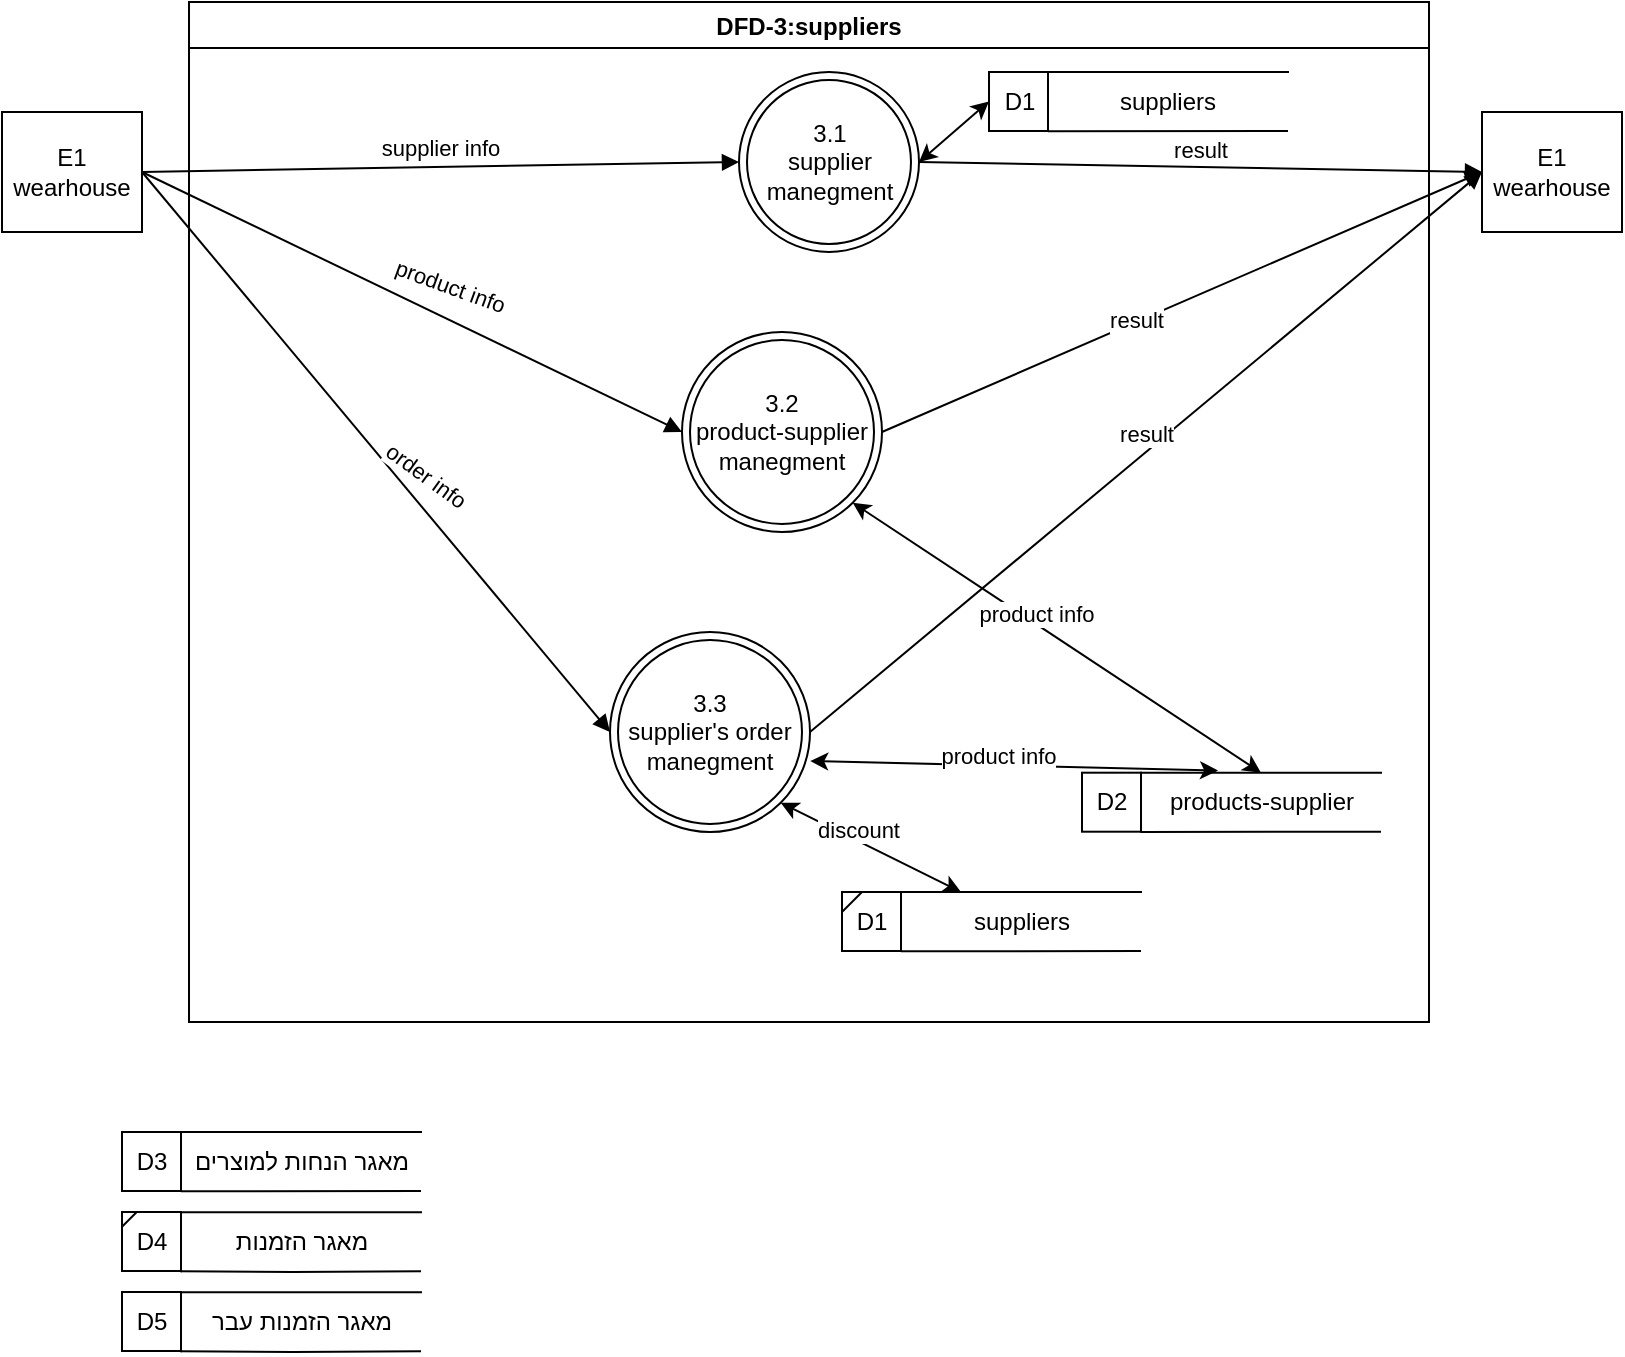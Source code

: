 <mxfile version="18.0.6" type="device" pages="3"><diagram id="Cj8ZLrf-8gitEKDfgWIy" name="dfd3"><mxGraphModel dx="1221" dy="754" grid="1" gridSize="10" guides="1" tooltips="1" connect="1" arrows="1" fold="1" page="1" pageScale="1" pageWidth="827" pageHeight="1169" math="0" shadow="0"><root><mxCell id="0"/><mxCell id="1" parent="0"/><mxCell id="EbecSsFiQ9jxBX6fIt9W-2" value="DFD-3:suppliers" style="swimlane;" parent="1" vertex="1"><mxGeometry x="103.5" y="75" width="620" height="510" as="geometry"/></mxCell><mxCell id="EbecSsFiQ9jxBX6fIt9W-5" value="3.1&lt;br&gt;supplier manegment" style="ellipse;shape=doubleEllipse;whiteSpace=wrap;html=1;aspect=fixed;" parent="EbecSsFiQ9jxBX6fIt9W-2" vertex="1"><mxGeometry x="275" y="35" width="90" height="90" as="geometry"/></mxCell><mxCell id="EbecSsFiQ9jxBX6fIt9W-14" value="3.2&lt;br&gt;product-supplier manegment" style="ellipse;shape=doubleEllipse;whiteSpace=wrap;html=1;aspect=fixed;" parent="EbecSsFiQ9jxBX6fIt9W-2" vertex="1"><mxGeometry x="246.5" y="165" width="100" height="100" as="geometry"/></mxCell><mxCell id="EbecSsFiQ9jxBX6fIt9W-18" value="3.3&lt;br&gt;supplier's order manegment" style="ellipse;shape=doubleEllipse;whiteSpace=wrap;html=1;aspect=fixed;" parent="EbecSsFiQ9jxBX6fIt9W-2" vertex="1"><mxGeometry x="210.5" y="315" width="100" height="100" as="geometry"/></mxCell><mxCell id="EltDESjnYse9i9YKAFJx-26" value="suppliers" style="shape=partialRectangle;whiteSpace=wrap;html=1;bottom=0;right=0;fillColor=none;" parent="EbecSsFiQ9jxBX6fIt9W-2" vertex="1"><mxGeometry x="356" y="445" width="120" height="29.5" as="geometry"/></mxCell><mxCell id="EltDESjnYse9i9YKAFJx-27" value="" style="endArrow=none;html=1;rounded=0;entryX=1;entryY=1;entryDx=0;entryDy=0;" parent="EbecSsFiQ9jxBX6fIt9W-2" target="EltDESjnYse9i9YKAFJx-26" edge="1"><mxGeometry width="50" height="50" relative="1" as="geometry"><mxPoint x="356" y="474.65" as="sourcePoint"/><mxPoint x="299" y="-145.35" as="targetPoint"/><Array as="points"/></mxGeometry></mxCell><mxCell id="EltDESjnYse9i9YKAFJx-28" value="D1" style="whiteSpace=wrap;html=1;aspect=fixed;" parent="EbecSsFiQ9jxBX6fIt9W-2" vertex="1"><mxGeometry x="326.5" y="445" width="29.5" height="29.5" as="geometry"/></mxCell><mxCell id="EltDESjnYse9i9YKAFJx-39" value="" style="endArrow=classic;startArrow=classic;html=1;rounded=0;entryX=0.5;entryY=0;entryDx=0;entryDy=0;exitX=1;exitY=1;exitDx=0;exitDy=0;" parent="EbecSsFiQ9jxBX6fIt9W-2" source="EbecSsFiQ9jxBX6fIt9W-14" target="EltDESjnYse9i9YKAFJx-33" edge="1"><mxGeometry width="50" height="50" relative="1" as="geometry"><mxPoint x="280" y="320" as="sourcePoint"/><mxPoint x="330" y="270" as="targetPoint"/></mxGeometry></mxCell><mxCell id="VxsEZ2-IpqmAhG0Lqwk--5" value="product info" style="edgeLabel;html=1;align=center;verticalAlign=middle;resizable=0;points=[];" vertex="1" connectable="0" parent="EltDESjnYse9i9YKAFJx-39"><mxGeometry x="-0.13" y="4" relative="1" as="geometry"><mxPoint as="offset"/></mxGeometry></mxCell><mxCell id="EltDESjnYse9i9YKAFJx-40" value="" style="endArrow=classic;startArrow=classic;html=1;rounded=0;entryX=0.321;entryY=-0.036;entryDx=0;entryDy=0;entryPerimeter=0;exitX=1.001;exitY=0.645;exitDx=0;exitDy=0;exitPerimeter=0;" parent="EbecSsFiQ9jxBX6fIt9W-2" source="EbecSsFiQ9jxBX6fIt9W-18" target="EltDESjnYse9i9YKAFJx-33" edge="1"><mxGeometry width="50" height="50" relative="1" as="geometry"><mxPoint x="280" y="320" as="sourcePoint"/><mxPoint x="330" y="270" as="targetPoint"/></mxGeometry></mxCell><mxCell id="VxsEZ2-IpqmAhG0Lqwk--4" value="product info" style="edgeLabel;html=1;align=center;verticalAlign=middle;resizable=0;points=[];" vertex="1" connectable="0" parent="EltDESjnYse9i9YKAFJx-40"><mxGeometry x="-0.082" y="5" relative="1" as="geometry"><mxPoint as="offset"/></mxGeometry></mxCell><mxCell id="EltDESjnYse9i9YKAFJx-42" value="" style="endArrow=classic;startArrow=classic;html=1;rounded=0;entryX=1;entryY=0.5;entryDx=0;entryDy=0;exitX=0;exitY=0.5;exitDx=0;exitDy=0;" parent="EbecSsFiQ9jxBX6fIt9W-2" source="EltDESjnYse9i9YKAFJx-47" target="EbecSsFiQ9jxBX6fIt9W-5" edge="1"><mxGeometry width="50" height="50" relative="1" as="geometry"><mxPoint x="280" y="240" as="sourcePoint"/><mxPoint x="330" y="190" as="targetPoint"/></mxGeometry></mxCell><mxCell id="EltDESjnYse9i9YKAFJx-43" value="" style="endArrow=none;html=1;rounded=0;" parent="EbecSsFiQ9jxBX6fIt9W-2" edge="1"><mxGeometry width="50" height="50" relative="1" as="geometry"><mxPoint x="326.5" y="455" as="sourcePoint"/><mxPoint x="336.5" y="445" as="targetPoint"/></mxGeometry></mxCell><mxCell id="EltDESjnYse9i9YKAFJx-45" value="suppliers" style="shape=partialRectangle;whiteSpace=wrap;html=1;bottom=0;right=0;fillColor=none;" parent="EbecSsFiQ9jxBX6fIt9W-2" vertex="1"><mxGeometry x="429.5" y="35" width="120" height="29.5" as="geometry"/></mxCell><mxCell id="EltDESjnYse9i9YKAFJx-46" value="" style="endArrow=none;html=1;rounded=0;entryX=1;entryY=1;entryDx=0;entryDy=0;" parent="EbecSsFiQ9jxBX6fIt9W-2" target="EltDESjnYse9i9YKAFJx-45" edge="1"><mxGeometry width="50" height="50" relative="1" as="geometry"><mxPoint x="429.5" y="64.65" as="sourcePoint"/><mxPoint x="272.5" y="-635.35" as="targetPoint"/><Array as="points"/></mxGeometry></mxCell><mxCell id="EltDESjnYse9i9YKAFJx-47" value="D1" style="whiteSpace=wrap;html=1;aspect=fixed;" parent="EbecSsFiQ9jxBX6fIt9W-2" vertex="1"><mxGeometry x="400" y="35" width="29.5" height="29.5" as="geometry"/></mxCell><mxCell id="EltDESjnYse9i9YKAFJx-32" value="" style="group" parent="EbecSsFiQ9jxBX6fIt9W-2" vertex="1" connectable="0"><mxGeometry x="446.5" y="385.35" width="149.5" height="29.65" as="geometry"/></mxCell><mxCell id="EltDESjnYse9i9YKAFJx-33" value="products-supplier" style="shape=partialRectangle;whiteSpace=wrap;html=1;bottom=0;right=0;fillColor=none;" parent="EltDESjnYse9i9YKAFJx-32" vertex="1"><mxGeometry x="29.5" width="120" height="29.5" as="geometry"/></mxCell><mxCell id="EltDESjnYse9i9YKAFJx-34" value="" style="endArrow=none;html=1;rounded=0;entryX=1;entryY=1;entryDx=0;entryDy=0;" parent="EltDESjnYse9i9YKAFJx-32" target="EltDESjnYse9i9YKAFJx-33" edge="1"><mxGeometry width="50" height="50" relative="1" as="geometry"><mxPoint x="29.5" y="29.65" as="sourcePoint"/><mxPoint x="-20.5" y="-500.35" as="targetPoint"/><Array as="points"/></mxGeometry></mxCell><mxCell id="EltDESjnYse9i9YKAFJx-35" value="D2" style="whiteSpace=wrap;html=1;aspect=fixed;" parent="EltDESjnYse9i9YKAFJx-32" vertex="1"><mxGeometry width="29.5" height="29.5" as="geometry"/></mxCell><mxCell id="VxsEZ2-IpqmAhG0Lqwk--2" value="" style="endArrow=classic;startArrow=classic;html=1;rounded=0;exitX=1;exitY=1;exitDx=0;exitDy=0;entryX=0.25;entryY=0;entryDx=0;entryDy=0;" edge="1" parent="EbecSsFiQ9jxBX6fIt9W-2" source="EbecSsFiQ9jxBX6fIt9W-18" target="EltDESjnYse9i9YKAFJx-26"><mxGeometry width="50" height="50" relative="1" as="geometry"><mxPoint x="266.5" y="285" as="sourcePoint"/><mxPoint x="316.5" y="235" as="targetPoint"/></mxGeometry></mxCell><mxCell id="VxsEZ2-IpqmAhG0Lqwk--3" value="discount" style="edgeLabel;html=1;align=center;verticalAlign=middle;resizable=0;points=[];" vertex="1" connectable="0" parent="VxsEZ2-IpqmAhG0Lqwk--2"><mxGeometry x="-0.182" y="4" relative="1" as="geometry"><mxPoint y="-1" as="offset"/></mxGeometry></mxCell><mxCell id="EbecSsFiQ9jxBX6fIt9W-6" value="E1&lt;br&gt;wearhouse" style="rounded=0;whiteSpace=wrap;html=1;" parent="1" vertex="1"><mxGeometry x="10" y="130" width="70" height="60" as="geometry"/></mxCell><mxCell id="EbecSsFiQ9jxBX6fIt9W-11" value="E1&lt;br&gt;wearhouse" style="rounded=0;whiteSpace=wrap;html=1;" parent="1" vertex="1"><mxGeometry x="750" y="130" width="70" height="60" as="geometry"/></mxCell><mxCell id="EbecSsFiQ9jxBX6fIt9W-21" value="" style="html=1;verticalAlign=bottom;endArrow=block;rounded=0;exitX=1;exitY=0.5;exitDx=0;exitDy=0;entryX=0;entryY=0.5;entryDx=0;entryDy=0;" parent="1" source="EbecSsFiQ9jxBX6fIt9W-6" target="EbecSsFiQ9jxBX6fIt9W-14" edge="1"><mxGeometry x="0.262" y="31" width="80" relative="1" as="geometry"><mxPoint x="370" y="240" as="sourcePoint"/><mxPoint x="450" y="240" as="targetPoint"/><mxPoint as="offset"/></mxGeometry></mxCell><mxCell id="EbecSsFiQ9jxBX6fIt9W-27" value="product info" style="edgeLabel;html=1;align=center;verticalAlign=middle;resizable=0;points=[];rotation=20;" parent="EbecSsFiQ9jxBX6fIt9W-21" vertex="1" connectable="0"><mxGeometry x="0.074" y="4" relative="1" as="geometry"><mxPoint x="7" y="-10" as="offset"/></mxGeometry></mxCell><mxCell id="EbecSsFiQ9jxBX6fIt9W-22" value="" style="html=1;verticalAlign=bottom;endArrow=block;rounded=0;exitX=1;exitY=0.5;exitDx=0;exitDy=0;entryX=0;entryY=0.5;entryDx=0;entryDy=0;" parent="1" source="EbecSsFiQ9jxBX6fIt9W-6" target="EbecSsFiQ9jxBX6fIt9W-18" edge="1"><mxGeometry width="80" relative="1" as="geometry"><mxPoint x="370" y="240" as="sourcePoint"/><mxPoint x="380" y="370" as="targetPoint"/></mxGeometry></mxCell><mxCell id="EbecSsFiQ9jxBX6fIt9W-28" value="order info" style="edgeLabel;html=1;align=center;verticalAlign=middle;resizable=0;points=[];rotation=36;" parent="EbecSsFiQ9jxBX6fIt9W-22" vertex="1" connectable="0"><mxGeometry x="0.156" y="4" relative="1" as="geometry"><mxPoint x="4" y="-8" as="offset"/></mxGeometry></mxCell><mxCell id="EbecSsFiQ9jxBX6fIt9W-23" value="" style="html=1;verticalAlign=bottom;endArrow=block;rounded=0;entryX=0;entryY=0.5;entryDx=0;entryDy=0;exitX=1;exitY=0.5;exitDx=0;exitDy=0;" parent="1" source="EbecSsFiQ9jxBX6fIt9W-14" target="EbecSsFiQ9jxBX6fIt9W-11" edge="1"><mxGeometry width="80" relative="1" as="geometry"><mxPoint x="370" y="240" as="sourcePoint"/><mxPoint x="450" y="240" as="targetPoint"/></mxGeometry></mxCell><mxCell id="EbecSsFiQ9jxBX6fIt9W-29" value="result" style="edgeLabel;html=1;align=center;verticalAlign=middle;resizable=0;points=[];" parent="EbecSsFiQ9jxBX6fIt9W-23" vertex="1" connectable="0"><mxGeometry x="-0.151" y="1" relative="1" as="geometry"><mxPoint as="offset"/></mxGeometry></mxCell><mxCell id="EbecSsFiQ9jxBX6fIt9W-25" value="supplier info" style="html=1;verticalAlign=bottom;endArrow=block;rounded=0;exitX=1;exitY=0.5;exitDx=0;exitDy=0;entryX=0;entryY=0.5;entryDx=0;entryDy=0;" parent="1" source="EbecSsFiQ9jxBX6fIt9W-6" target="EbecSsFiQ9jxBX6fIt9W-5" edge="1"><mxGeometry width="80" relative="1" as="geometry"><mxPoint x="370" y="240" as="sourcePoint"/><mxPoint x="450" y="240" as="targetPoint"/></mxGeometry></mxCell><mxCell id="EbecSsFiQ9jxBX6fIt9W-26" value="result" style="html=1;verticalAlign=bottom;endArrow=block;rounded=0;entryX=0;entryY=0.5;entryDx=0;entryDy=0;exitX=1;exitY=0.5;exitDx=0;exitDy=0;" parent="1" source="EbecSsFiQ9jxBX6fIt9W-5" target="EbecSsFiQ9jxBX6fIt9W-11" edge="1"><mxGeometry width="80" relative="1" as="geometry"><mxPoint x="370" y="240" as="sourcePoint"/><mxPoint x="450" y="240" as="targetPoint"/></mxGeometry></mxCell><mxCell id="EbecSsFiQ9jxBX6fIt9W-30" value="result" style="html=1;verticalAlign=bottom;endArrow=block;rounded=0;entryX=0;entryY=0.5;entryDx=0;entryDy=0;exitX=1;exitY=0.5;exitDx=0;exitDy=0;" parent="1" source="EbecSsFiQ9jxBX6fIt9W-18" target="EbecSsFiQ9jxBX6fIt9W-11" edge="1"><mxGeometry width="80" relative="1" as="geometry"><mxPoint x="370" y="240" as="sourcePoint"/><mxPoint x="450" y="240" as="targetPoint"/></mxGeometry></mxCell><mxCell id="EltDESjnYse9i9YKAFJx-13" value="" style="group" parent="1" vertex="1" connectable="0"><mxGeometry x="70" y="720" width="149.5" height="29.65" as="geometry"/></mxCell><mxCell id="EltDESjnYse9i9YKAFJx-14" value="מאגר הזמנות עבר" style="shape=partialRectangle;whiteSpace=wrap;html=1;bottom=0;right=0;fillColor=none;" parent="EltDESjnYse9i9YKAFJx-13" vertex="1"><mxGeometry x="29.5" y="0.15" width="120" height="29.5" as="geometry"/></mxCell><mxCell id="EltDESjnYse9i9YKAFJx-15" value="" style="endArrow=none;html=1;rounded=0;entryX=1;entryY=1;entryDx=0;entryDy=0;" parent="EltDESjnYse9i9YKAFJx-13" target="EltDESjnYse9i9YKAFJx-14" edge="1"><mxGeometry width="50" height="50" relative="1" as="geometry"><mxPoint x="29.5" y="29.65" as="sourcePoint"/><mxPoint x="-20.5" y="-500.35" as="targetPoint"/><Array as="points"><mxPoint x="85.25" y="30"/></Array></mxGeometry></mxCell><mxCell id="EltDESjnYse9i9YKAFJx-16" value="D5" style="whiteSpace=wrap;html=1;aspect=fixed;" parent="EltDESjnYse9i9YKAFJx-13" vertex="1"><mxGeometry width="29.5" height="29.5" as="geometry"/></mxCell><mxCell id="EltDESjnYse9i9YKAFJx-17" value="" style="group" parent="1" vertex="1" connectable="0"><mxGeometry x="70" y="680" width="149.5" height="29.65" as="geometry"/></mxCell><mxCell id="EltDESjnYse9i9YKAFJx-18" value="מאגר הזמנות" style="shape=partialRectangle;whiteSpace=wrap;html=1;bottom=0;right=0;fillColor=none;" parent="EltDESjnYse9i9YKAFJx-17" vertex="1"><mxGeometry x="29.5" y="0.15" width="120" height="29.5" as="geometry"/></mxCell><mxCell id="EltDESjnYse9i9YKAFJx-19" value="" style="endArrow=none;html=1;rounded=0;entryX=1;entryY=1;entryDx=0;entryDy=0;" parent="EltDESjnYse9i9YKAFJx-17" target="EltDESjnYse9i9YKAFJx-18" edge="1"><mxGeometry width="50" height="50" relative="1" as="geometry"><mxPoint x="29.5" y="29.65" as="sourcePoint"/><mxPoint x="-20.5" y="-500.35" as="targetPoint"/><Array as="points"><mxPoint x="85.25" y="30"/></Array></mxGeometry></mxCell><mxCell id="EltDESjnYse9i9YKAFJx-20" value="D4" style="whiteSpace=wrap;html=1;aspect=fixed;" parent="EltDESjnYse9i9YKAFJx-17" vertex="1"><mxGeometry width="29.5" height="29.5" as="geometry"/></mxCell><mxCell id="EltDESjnYse9i9YKAFJx-21" value="" style="endArrow=none;html=1;rounded=0;exitX=0;exitY=0.25;exitDx=0;exitDy=0;entryX=0.25;entryY=0;entryDx=0;entryDy=0;" parent="EltDESjnYse9i9YKAFJx-17" source="EltDESjnYse9i9YKAFJx-20" target="EltDESjnYse9i9YKAFJx-20" edge="1"><mxGeometry width="50" height="50" relative="1" as="geometry"><mxPoint x="-64.75" y="30" as="sourcePoint"/><mxPoint x="-14.75" y="-20" as="targetPoint"/></mxGeometry></mxCell><mxCell id="EltDESjnYse9i9YKAFJx-22" value="" style="group" parent="1" vertex="1" connectable="0"><mxGeometry x="70" y="640" width="149.5" height="29.65" as="geometry"/></mxCell><mxCell id="EltDESjnYse9i9YKAFJx-23" value="מאגר הנחות למוצרים" style="shape=partialRectangle;whiteSpace=wrap;html=1;bottom=0;right=0;fillColor=none;" parent="EltDESjnYse9i9YKAFJx-22" vertex="1"><mxGeometry x="29.5" width="120" height="29.5" as="geometry"/></mxCell><mxCell id="EltDESjnYse9i9YKAFJx-24" value="" style="endArrow=none;html=1;rounded=0;entryX=1;entryY=1;entryDx=0;entryDy=0;" parent="EltDESjnYse9i9YKAFJx-22" target="EltDESjnYse9i9YKAFJx-23" edge="1"><mxGeometry width="50" height="50" relative="1" as="geometry"><mxPoint x="29.5" y="29.65" as="sourcePoint"/><mxPoint x="-20.5" y="-500.35" as="targetPoint"/><Array as="points"/></mxGeometry></mxCell><mxCell id="EltDESjnYse9i9YKAFJx-25" value="D3" style="whiteSpace=wrap;html=1;aspect=fixed;" parent="EltDESjnYse9i9YKAFJx-22" vertex="1"><mxGeometry width="29.5" height="29.5" as="geometry"/></mxCell></root></mxGraphModel></diagram><diagram name="dfd3.1" id="8fM2ALpiyz9MKtJoKVi0"><mxGraphModel dx="1038" dy="641" grid="1" gridSize="10" guides="1" tooltips="1" connect="1" arrows="1" fold="1" page="1" pageScale="1" pageWidth="827" pageHeight="1169" math="0" shadow="0"><root><mxCell id="QAbohn0WygF6yRnNql-C-0"/><mxCell id="QAbohn0WygF6yRnNql-C-1" parent="QAbohn0WygF6yRnNql-C-0"/><mxCell id="QAbohn0WygF6yRnNql-C-2" value="" style="endArrow=classic;html=1;rounded=0;exitX=0.5;exitY=0;exitDx=0;exitDy=0;" edge="1" parent="QAbohn0WygF6yRnNql-C-1" source="QAbohn0WygF6yRnNql-C-44"><mxGeometry width="50" height="50" relative="1" as="geometry"><mxPoint x="468" y="350" as="sourcePoint"/><mxPoint x="408" y="220" as="targetPoint"/></mxGeometry></mxCell><mxCell id="QAbohn0WygF6yRnNql-C-3" value="supplier details" style="edgeLabel;html=1;align=center;verticalAlign=middle;resizable=0;points=[];" vertex="1" connectable="0" parent="QAbohn0WygF6yRnNql-C-2"><mxGeometry x="-0.132" y="-1" relative="1" as="geometry"><mxPoint as="offset"/></mxGeometry></mxCell><mxCell id="QAbohn0WygF6yRnNql-C-36" value="DFD 3.1- supplier manegment" style="swimlane;" vertex="1" parent="QAbohn0WygF6yRnNql-C-1"><mxGeometry x="108" y="20" width="613" height="720" as="geometry"/></mxCell><mxCell id="QAbohn0WygF6yRnNql-C-37" value="&lt;span style=&quot;&quot;&gt;3.1.1&lt;br&gt;opening supplier account&lt;br&gt;&lt;/span&gt;" style="ellipse;whiteSpace=wrap;html=1;aspect=fixed;" vertex="1" parent="QAbohn0WygF6yRnNql-C-36"><mxGeometry x="280" y="30" width="80" height="80" as="geometry"/></mxCell><mxCell id="QAbohn0WygF6yRnNql-C-38" value="suppliers&amp;nbsp;" style="shape=partialRectangle;whiteSpace=wrap;html=1;bottom=0;right=0;fillColor=none;" vertex="1" parent="QAbohn0WygF6yRnNql-C-36"><mxGeometry x="260" y="180" width="120" height="29.5" as="geometry"/></mxCell><mxCell id="QAbohn0WygF6yRnNql-C-39" value="" style="endArrow=none;html=1;rounded=0;entryX=1;entryY=1;entryDx=0;entryDy=0;" edge="1" parent="QAbohn0WygF6yRnNql-C-36" target="QAbohn0WygF6yRnNql-C-38"><mxGeometry width="50" height="50" relative="1" as="geometry"><mxPoint x="260" y="209.65" as="sourcePoint"/><mxPoint x="310" y="189.65" as="targetPoint"/><Array as="points"/></mxGeometry></mxCell><mxCell id="QAbohn0WygF6yRnNql-C-40" value="D1" style="whiteSpace=wrap;html=1;aspect=fixed;" vertex="1" parent="QAbohn0WygF6yRnNql-C-36"><mxGeometry x="230.5" y="180" width="29.5" height="29.5" as="geometry"/></mxCell><mxCell id="QAbohn0WygF6yRnNql-C-41" value="" style="endArrow=classic;html=1;rounded=0;exitX=0.5;exitY=1;exitDx=0;exitDy=0;" edge="1" parent="QAbohn0WygF6yRnNql-C-36" source="QAbohn0WygF6yRnNql-C-37"><mxGeometry width="50" height="50" relative="1" as="geometry"><mxPoint x="290" y="190" as="sourcePoint"/><mxPoint x="300" y="180" as="targetPoint"/></mxGeometry></mxCell><mxCell id="QAbohn0WygF6yRnNql-C-42" value="supplier details" style="edgeLabel;html=1;align=center;verticalAlign=middle;resizable=0;points=[];" vertex="1" connectable="0" parent="QAbohn0WygF6yRnNql-C-41"><mxGeometry x="-0.273" y="-1" relative="1" as="geometry"><mxPoint as="offset"/></mxGeometry></mxCell><mxCell id="QAbohn0WygF6yRnNql-C-43" value="3.1.2&lt;br&gt;close supplier's account" style="ellipse;whiteSpace=wrap;html=1;aspect=fixed;" vertex="1" parent="QAbohn0WygF6yRnNql-C-36"><mxGeometry x="260" y="370" width="80" height="80" as="geometry"/></mxCell><mxCell id="QAbohn0WygF6yRnNql-C-44" value="3.1.3 &lt;br&gt;update supplier's detailes&amp;nbsp;" style="ellipse;whiteSpace=wrap;html=1;aspect=fixed;" vertex="1" parent="QAbohn0WygF6yRnNql-C-36"><mxGeometry x="300" y="260" width="80" height="80" as="geometry"/></mxCell><mxCell id="QAbohn0WygF6yRnNql-C-45" value="3.1.4&lt;br&gt;watch supplier&lt;br&gt;details" style="ellipse;whiteSpace=wrap;html=1;aspect=fixed;" vertex="1" parent="QAbohn0WygF6yRnNql-C-36"><mxGeometry x="153" y="110" width="80" height="80" as="geometry"/></mxCell><mxCell id="QAbohn0WygF6yRnNql-C-46" value="" style="endArrow=classic;html=1;rounded=0;" edge="1" parent="QAbohn0WygF6yRnNql-C-36" source="QAbohn0WygF6yRnNql-C-38" target="QAbohn0WygF6yRnNql-C-45"><mxGeometry width="50" height="50" relative="1" as="geometry"><mxPoint x="343" y="230" as="sourcePoint"/><mxPoint x="393" y="180" as="targetPoint"/></mxGeometry></mxCell><mxCell id="QAbohn0WygF6yRnNql-C-47" value="suppliers&amp;nbsp;" style="shape=partialRectangle;whiteSpace=wrap;html=1;bottom=0;right=0;fillColor=none;" vertex="1" parent="QAbohn0WygF6yRnNql-C-36"><mxGeometry x="442.5" y="440" width="120" height="29.5" as="geometry"/></mxCell><mxCell id="QAbohn0WygF6yRnNql-C-48" value="" style="endArrow=none;html=1;rounded=0;entryX=1;entryY=1;entryDx=0;entryDy=0;" edge="1" parent="QAbohn0WygF6yRnNql-C-36" target="QAbohn0WygF6yRnNql-C-47"><mxGeometry width="50" height="50" relative="1" as="geometry"><mxPoint x="442.5" y="469.65" as="sourcePoint"/><mxPoint x="385.5" y="-150.35" as="targetPoint"/><Array as="points"/></mxGeometry></mxCell><mxCell id="QAbohn0WygF6yRnNql-C-49" value="D1" style="whiteSpace=wrap;html=1;aspect=fixed;" vertex="1" parent="QAbohn0WygF6yRnNql-C-36"><mxGeometry x="413" y="440" width="29.5" height="29.5" as="geometry"/></mxCell><mxCell id="QAbohn0WygF6yRnNql-C-50" value="" style="endArrow=classic;html=1;rounded=0;exitX=1;exitY=1;exitDx=0;exitDy=0;entryX=0;entryY=0.75;entryDx=0;entryDy=0;" edge="1" parent="QAbohn0WygF6yRnNql-C-36" source="QAbohn0WygF6yRnNql-C-43" target="QAbohn0WygF6yRnNql-C-49"><mxGeometry width="50" height="50" relative="1" as="geometry"><mxPoint x="310" y="340" as="sourcePoint"/><mxPoint x="300" y="210" as="targetPoint"/></mxGeometry></mxCell><mxCell id="QAbohn0WygF6yRnNql-C-51" value="supplier number" style="edgeLabel;html=1;align=center;verticalAlign=middle;resizable=0;points=[];" vertex="1" connectable="0" parent="QAbohn0WygF6yRnNql-C-50"><mxGeometry x="-0.232" y="-2" relative="1" as="geometry"><mxPoint as="offset"/></mxGeometry></mxCell><mxCell id="QAbohn0WygF6yRnNql-C-52" value="" style="endArrow=none;html=1;rounded=0;entryX=0.5;entryY=0;entryDx=0;entryDy=0;exitX=0;exitY=0.25;exitDx=0;exitDy=0;" edge="1" parent="QAbohn0WygF6yRnNql-C-36" source="QAbohn0WygF6yRnNql-C-49" target="QAbohn0WygF6yRnNql-C-49"><mxGeometry width="50" height="50" relative="1" as="geometry"><mxPoint x="143" y="625.25" as="sourcePoint"/><mxPoint x="193" y="575.25" as="targetPoint"/></mxGeometry></mxCell><mxCell id="QAbohn0WygF6yRnNql-C-53" value="3.4.1&lt;br&gt;add discount to supplier" style="ellipse;whiteSpace=wrap;html=1;aspect=fixed;" vertex="1" parent="QAbohn0WygF6yRnNql-C-36"><mxGeometry x="280" y="479" width="80" height="80" as="geometry"/></mxCell><mxCell id="QAbohn0WygF6yRnNql-C-54" value="3.4.2&lt;br&gt;remove discount from supplier" style="ellipse;whiteSpace=wrap;html=1;aspect=fixed;" vertex="1" parent="QAbohn0WygF6yRnNql-C-36"><mxGeometry x="300" y="600" width="80" height="80" as="geometry"/></mxCell><mxCell id="QAbohn0WygF6yRnNql-C-55" value="" style="endArrow=classic;html=1;rounded=0;entryX=0.5;entryY=0;entryDx=0;entryDy=0;" edge="1" parent="QAbohn0WygF6yRnNql-C-36" source="QAbohn0WygF6yRnNql-C-53" target="QAbohn0WygF6yRnNql-C-60"><mxGeometry width="50" height="50" relative="1" as="geometry"><mxPoint x="283" y="540" as="sourcePoint"/><mxPoint x="215" y="-570" as="targetPoint"/></mxGeometry></mxCell><mxCell id="QAbohn0WygF6yRnNql-C-56" value="discount" style="edgeLabel;html=1;align=center;verticalAlign=middle;resizable=0;points=[];" vertex="1" connectable="0" parent="QAbohn0WygF6yRnNql-C-55"><mxGeometry x="-0.2" y="-8" relative="1" as="geometry"><mxPoint as="offset"/></mxGeometry></mxCell><mxCell id="QAbohn0WygF6yRnNql-C-57" value="" style="endArrow=classic;html=1;rounded=0;exitX=0.5;exitY=0;exitDx=0;exitDy=0;entryX=0.5;entryY=1;entryDx=0;entryDy=0;" edge="1" parent="QAbohn0WygF6yRnNql-C-36" source="QAbohn0WygF6yRnNql-C-54" target="QAbohn0WygF6yRnNql-C-60"><mxGeometry width="50" height="50" relative="1" as="geometry"><mxPoint x="155" y="-580" as="sourcePoint"/><mxPoint x="205" y="-630" as="targetPoint"/></mxGeometry></mxCell><mxCell id="QAbohn0WygF6yRnNql-C-58" value="count" style="edgeLabel;html=1;align=center;verticalAlign=middle;resizable=0;points=[];" vertex="1" connectable="0" parent="QAbohn0WygF6yRnNql-C-57"><mxGeometry x="-0.135" y="-4" relative="1" as="geometry"><mxPoint as="offset"/></mxGeometry></mxCell><mxCell id="QAbohn0WygF6yRnNql-C-59" value="" style="group" vertex="1" connectable="0" parent="QAbohn0WygF6yRnNql-C-36"><mxGeometry x="81" y="559" width="149.5" height="29.65" as="geometry"/></mxCell><mxCell id="QAbohn0WygF6yRnNql-C-60" value="suppliers discounts" style="shape=partialRectangle;whiteSpace=wrap;html=1;bottom=0;right=0;fillColor=none;" vertex="1" parent="QAbohn0WygF6yRnNql-C-59"><mxGeometry x="29.5" y="0.15" width="120" height="29.5" as="geometry"/></mxCell><mxCell id="QAbohn0WygF6yRnNql-C-61" value="" style="endArrow=none;html=1;rounded=0;entryX=1;entryY=1;entryDx=0;entryDy=0;" edge="1" parent="QAbohn0WygF6yRnNql-C-59" target="QAbohn0WygF6yRnNql-C-60"><mxGeometry width="50" height="50" relative="1" as="geometry"><mxPoint x="29.5" y="29.65" as="sourcePoint"/><mxPoint x="-20.5" y="-500.35" as="targetPoint"/><Array as="points"><mxPoint x="85.25" y="30"/></Array></mxGeometry></mxCell><mxCell id="QAbohn0WygF6yRnNql-C-62" value="D7" style="whiteSpace=wrap;html=1;aspect=fixed;" vertex="1" parent="QAbohn0WygF6yRnNql-C-59"><mxGeometry width="29.5" height="29.5" as="geometry"/></mxCell><mxCell id="QAbohn0WygF6yRnNql-C-63" value="E1&lt;br&gt;wearhouse" style="rounded=0;whiteSpace=wrap;html=1;" vertex="1" parent="QAbohn0WygF6yRnNql-C-1"><mxGeometry x="18" y="65" width="70" height="60" as="geometry"/></mxCell><mxCell id="QAbohn0WygF6yRnNql-C-64" value="E1&lt;br&gt;wearhouse" style="rounded=0;whiteSpace=wrap;html=1;" vertex="1" parent="QAbohn0WygF6yRnNql-C-1"><mxGeometry x="741" y="65" width="70" height="60" as="geometry"/></mxCell><mxCell id="QAbohn0WygF6yRnNql-C-65" value="" style="endArrow=classic;html=1;rounded=0;exitX=1;exitY=0.5;exitDx=0;exitDy=0;entryX=0;entryY=0.5;entryDx=0;entryDy=0;" edge="1" parent="QAbohn0WygF6yRnNql-C-1" source="QAbohn0WygF6yRnNql-C-63" target="QAbohn0WygF6yRnNql-C-37"><mxGeometry width="50" height="50" relative="1" as="geometry"><mxPoint x="348" y="280" as="sourcePoint"/><mxPoint x="398" y="230" as="targetPoint"/></mxGeometry></mxCell><mxCell id="QAbohn0WygF6yRnNql-C-66" value="supplier info" style="edgeLabel;html=1;align=center;verticalAlign=middle;resizable=0;points=[];" vertex="1" connectable="0" parent="QAbohn0WygF6yRnNql-C-65"><mxGeometry x="-0.147" y="2" relative="1" as="geometry"><mxPoint as="offset"/></mxGeometry></mxCell><mxCell id="QAbohn0WygF6yRnNql-C-67" value="" style="endArrow=classic;html=1;rounded=0;exitX=1;exitY=0.5;exitDx=0;exitDy=0;" edge="1" parent="QAbohn0WygF6yRnNql-C-1" source="QAbohn0WygF6yRnNql-C-37" target="QAbohn0WygF6yRnNql-C-64"><mxGeometry width="50" height="50" relative="1" as="geometry"><mxPoint x="528" y="200" as="sourcePoint"/><mxPoint x="578" y="150" as="targetPoint"/></mxGeometry></mxCell><mxCell id="QAbohn0WygF6yRnNql-C-68" value="true/false" style="edgeLabel;html=1;align=center;verticalAlign=middle;resizable=0;points=[];" vertex="1" connectable="0" parent="QAbohn0WygF6yRnNql-C-67"><mxGeometry x="-0.085" y="1" relative="1" as="geometry"><mxPoint as="offset"/></mxGeometry></mxCell><mxCell id="QAbohn0WygF6yRnNql-C-69" value="" style="endArrow=classic;html=1;rounded=0;entryX=0;entryY=0.5;entryDx=0;entryDy=0;" edge="1" parent="QAbohn0WygF6yRnNql-C-1" source="QAbohn0WygF6yRnNql-C-96" target="QAbohn0WygF6yRnNql-C-43"><mxGeometry width="50" height="50" relative="1" as="geometry"><mxPoint x="408" y="310" as="sourcePoint"/><mxPoint x="458" y="260" as="targetPoint"/></mxGeometry></mxCell><mxCell id="QAbohn0WygF6yRnNql-C-70" value="supplier number" style="edgeLabel;html=1;align=center;verticalAlign=middle;resizable=0;points=[];" vertex="1" connectable="0" parent="QAbohn0WygF6yRnNql-C-69"><mxGeometry x="0.109" y="4" relative="1" as="geometry"><mxPoint as="offset"/></mxGeometry></mxCell><mxCell id="QAbohn0WygF6yRnNql-C-71" value="" style="endArrow=classic;html=1;rounded=0;exitX=1;exitY=0.5;exitDx=0;exitDy=0;entryX=0;entryY=0.5;entryDx=0;entryDy=0;" edge="1" parent="QAbohn0WygF6yRnNql-C-1" source="QAbohn0WygF6yRnNql-C-43" target="QAbohn0WygF6yRnNql-C-97"><mxGeometry width="50" height="50" relative="1" as="geometry"><mxPoint x="408" y="310" as="sourcePoint"/><mxPoint x="458" y="260" as="targetPoint"/></mxGeometry></mxCell><mxCell id="QAbohn0WygF6yRnNql-C-72" value="true/false" style="edgeLabel;html=1;align=center;verticalAlign=middle;resizable=0;points=[];" vertex="1" connectable="0" parent="QAbohn0WygF6yRnNql-C-71"><mxGeometry x="0.097" relative="1" as="geometry"><mxPoint as="offset"/></mxGeometry></mxCell><mxCell id="QAbohn0WygF6yRnNql-C-73" value="" style="endArrow=classic;html=1;rounded=0;exitX=1;exitY=0.5;exitDx=0;exitDy=0;entryX=0;entryY=0.5;entryDx=0;entryDy=0;" edge="1" parent="QAbohn0WygF6yRnNql-C-1" source="QAbohn0WygF6yRnNql-C-63" target="QAbohn0WygF6yRnNql-C-44"><mxGeometry width="50" height="50" relative="1" as="geometry"><mxPoint x="408" y="380" as="sourcePoint"/><mxPoint x="458" y="330" as="targetPoint"/></mxGeometry></mxCell><mxCell id="QAbohn0WygF6yRnNql-C-74" value="supplier info" style="edgeLabel;html=1;align=center;verticalAlign=middle;resizable=0;points=[];" vertex="1" connectable="0" parent="QAbohn0WygF6yRnNql-C-73"><mxGeometry x="0.129" y="-3" relative="1" as="geometry"><mxPoint as="offset"/></mxGeometry></mxCell><mxCell id="QAbohn0WygF6yRnNql-C-75" value="" style="endArrow=classic;html=1;rounded=0;exitX=0.99;exitY=0.337;exitDx=0;exitDy=0;exitPerimeter=0;entryX=0;entryY=0.5;entryDx=0;entryDy=0;" edge="1" parent="QAbohn0WygF6yRnNql-C-1" source="QAbohn0WygF6yRnNql-C-44" target="QAbohn0WygF6yRnNql-C-64"><mxGeometry width="50" height="50" relative="1" as="geometry"><mxPoint x="408" y="380" as="sourcePoint"/><mxPoint x="498" y="380" as="targetPoint"/></mxGeometry></mxCell><mxCell id="QAbohn0WygF6yRnNql-C-76" value="true/false" style="edgeLabel;html=1;align=center;verticalAlign=middle;resizable=0;points=[];" vertex="1" connectable="0" parent="QAbohn0WygF6yRnNql-C-75"><mxGeometry x="-0.051" y="1" relative="1" as="geometry"><mxPoint as="offset"/></mxGeometry></mxCell><mxCell id="QAbohn0WygF6yRnNql-C-81" value="" style="group" vertex="1" connectable="0" parent="QAbohn0WygF6yRnNql-C-1"><mxGeometry x="90" y="1940" width="149.5" height="29.65" as="geometry"/></mxCell><mxCell id="QAbohn0WygF6yRnNql-C-82" value="מאגר הזמנות עבר" style="shape=partialRectangle;whiteSpace=wrap;html=1;bottom=0;right=0;fillColor=none;" vertex="1" parent="QAbohn0WygF6yRnNql-C-81"><mxGeometry x="29.5" y="0.15" width="120" height="29.5" as="geometry"/></mxCell><mxCell id="QAbohn0WygF6yRnNql-C-83" value="" style="endArrow=none;html=1;rounded=0;entryX=1;entryY=1;entryDx=0;entryDy=0;" edge="1" parent="QAbohn0WygF6yRnNql-C-81" target="QAbohn0WygF6yRnNql-C-82"><mxGeometry width="50" height="50" relative="1" as="geometry"><mxPoint x="29.5" y="29.65" as="sourcePoint"/><mxPoint x="-20.5" y="-500.35" as="targetPoint"/><Array as="points"><mxPoint x="85.25" y="30"/></Array></mxGeometry></mxCell><mxCell id="QAbohn0WygF6yRnNql-C-84" value="D5" style="whiteSpace=wrap;html=1;aspect=fixed;" vertex="1" parent="QAbohn0WygF6yRnNql-C-81"><mxGeometry width="29.5" height="29.5" as="geometry"/></mxCell><mxCell id="QAbohn0WygF6yRnNql-C-85" value="" style="group" vertex="1" connectable="0" parent="QAbohn0WygF6yRnNql-C-1"><mxGeometry x="90" y="1900" width="149.5" height="29.65" as="geometry"/></mxCell><mxCell id="QAbohn0WygF6yRnNql-C-86" value="מאגר הזמנות" style="shape=partialRectangle;whiteSpace=wrap;html=1;bottom=0;right=0;fillColor=none;" vertex="1" parent="QAbohn0WygF6yRnNql-C-85"><mxGeometry x="29.5" y="0.15" width="120" height="29.5" as="geometry"/></mxCell><mxCell id="QAbohn0WygF6yRnNql-C-87" value="" style="endArrow=none;html=1;rounded=0;entryX=1;entryY=1;entryDx=0;entryDy=0;" edge="1" parent="QAbohn0WygF6yRnNql-C-85" target="QAbohn0WygF6yRnNql-C-86"><mxGeometry width="50" height="50" relative="1" as="geometry"><mxPoint x="29.5" y="29.65" as="sourcePoint"/><mxPoint x="-20.5" y="-500.35" as="targetPoint"/><Array as="points"><mxPoint x="85.25" y="30"/></Array></mxGeometry></mxCell><mxCell id="QAbohn0WygF6yRnNql-C-88" value="D4" style="whiteSpace=wrap;html=1;aspect=fixed;" vertex="1" parent="QAbohn0WygF6yRnNql-C-85"><mxGeometry width="29.5" height="29.5" as="geometry"/></mxCell><mxCell id="QAbohn0WygF6yRnNql-C-89" value="" style="endArrow=none;html=1;rounded=0;exitX=0;exitY=0.25;exitDx=0;exitDy=0;entryX=0.25;entryY=0;entryDx=0;entryDy=0;" edge="1" parent="QAbohn0WygF6yRnNql-C-85" source="QAbohn0WygF6yRnNql-C-88" target="QAbohn0WygF6yRnNql-C-88"><mxGeometry width="50" height="50" relative="1" as="geometry"><mxPoint x="-64.75" y="30" as="sourcePoint"/><mxPoint x="-14.75" y="-20" as="targetPoint"/></mxGeometry></mxCell><mxCell id="QAbohn0WygF6yRnNql-C-90" value="" style="group" vertex="1" connectable="0" parent="QAbohn0WygF6yRnNql-C-1"><mxGeometry x="90" y="1860" width="149.5" height="29.65" as="geometry"/></mxCell><mxCell id="QAbohn0WygF6yRnNql-C-91" value="מאגר הנחות למוצרים" style="shape=partialRectangle;whiteSpace=wrap;html=1;bottom=0;right=0;fillColor=none;" vertex="1" parent="QAbohn0WygF6yRnNql-C-90"><mxGeometry x="29.5" width="120" height="29.5" as="geometry"/></mxCell><mxCell id="QAbohn0WygF6yRnNql-C-92" value="" style="endArrow=none;html=1;rounded=0;entryX=1;entryY=1;entryDx=0;entryDy=0;" edge="1" parent="QAbohn0WygF6yRnNql-C-90" target="QAbohn0WygF6yRnNql-C-91"><mxGeometry width="50" height="50" relative="1" as="geometry"><mxPoint x="29.5" y="29.65" as="sourcePoint"/><mxPoint x="-20.5" y="-500.35" as="targetPoint"/><Array as="points"/></mxGeometry></mxCell><mxCell id="QAbohn0WygF6yRnNql-C-93" value="D3" style="whiteSpace=wrap;html=1;aspect=fixed;" vertex="1" parent="QAbohn0WygF6yRnNql-C-90"><mxGeometry width="29.5" height="29.5" as="geometry"/></mxCell><mxCell id="QAbohn0WygF6yRnNql-C-94" value="" style="endArrow=classic;html=1;rounded=0;exitX=1;exitY=0.5;exitDx=0;exitDy=0;entryX=0;entryY=0;entryDx=0;entryDy=0;" edge="1" parent="QAbohn0WygF6yRnNql-C-1" source="QAbohn0WygF6yRnNql-C-63" target="QAbohn0WygF6yRnNql-C-45"><mxGeometry width="50" height="50" relative="1" as="geometry"><mxPoint x="451" y="240" as="sourcePoint"/><mxPoint x="501" y="190" as="targetPoint"/></mxGeometry></mxCell><mxCell id="QAbohn0WygF6yRnNql-C-95" value="supplier number" style="edgeLabel;html=1;align=center;verticalAlign=middle;resizable=0;points=[];" vertex="1" connectable="0" parent="QAbohn0WygF6yRnNql-C-94"><mxGeometry x="0.133" y="4" relative="1" as="geometry"><mxPoint as="offset"/></mxGeometry></mxCell><mxCell id="QAbohn0WygF6yRnNql-C-96" value="E1&lt;br&gt;wearhouse" style="rounded=0;whiteSpace=wrap;html=1;" vertex="1" parent="QAbohn0WygF6yRnNql-C-1"><mxGeometry x="18" y="390" width="70" height="60" as="geometry"/></mxCell><mxCell id="QAbohn0WygF6yRnNql-C-97" value="E1&lt;br&gt;wearhouse" style="rounded=0;whiteSpace=wrap;html=1;" vertex="1" parent="QAbohn0WygF6yRnNql-C-1"><mxGeometry x="741" y="430" width="70" height="60" as="geometry"/></mxCell><mxCell id="QAbohn0WygF6yRnNql-C-98" value="" style="endArrow=classic;html=1;rounded=0;exitX=1;exitY=0;exitDx=0;exitDy=0;entryX=0;entryY=0.75;entryDx=0;entryDy=0;" edge="1" parent="QAbohn0WygF6yRnNql-C-1" source="QAbohn0WygF6yRnNql-C-45" target="QAbohn0WygF6yRnNql-C-64"><mxGeometry width="50" height="50" relative="1" as="geometry"><mxPoint x="531" y="340" as="sourcePoint"/><mxPoint x="581" y="290" as="targetPoint"/></mxGeometry></mxCell><mxCell id="QAbohn0WygF6yRnNql-C-99" value="supplier details" style="edgeLabel;html=1;align=center;verticalAlign=middle;resizable=0;points=[];" vertex="1" connectable="0" parent="QAbohn0WygF6yRnNql-C-98"><mxGeometry x="-0.078" y="-5" relative="1" as="geometry"><mxPoint as="offset"/></mxGeometry></mxCell><mxCell id="QAbohn0WygF6yRnNql-C-100" value="E1&lt;br&gt;wearhouse" style="rounded=0;whiteSpace=wrap;html=1;" vertex="1" parent="QAbohn0WygF6yRnNql-C-1"><mxGeometry x="18" y="1590" width="70" height="60" as="geometry"/></mxCell><mxCell id="QAbohn0WygF6yRnNql-C-101" value="E1&lt;br&gt;wearhouse" style="rounded=0;whiteSpace=wrap;html=1;" vertex="1" parent="QAbohn0WygF6yRnNql-C-1"><mxGeometry x="740" y="1580" width="70" height="60" as="geometry"/></mxCell><mxCell id="QAbohn0WygF6yRnNql-C-102" value="E1&lt;br&gt;wearhouse" style="rounded=0;whiteSpace=wrap;html=1;" vertex="1" parent="QAbohn0WygF6yRnNql-C-1"><mxGeometry x="18" y="1760" width="70" height="60" as="geometry"/></mxCell><mxCell id="QAbohn0WygF6yRnNql-C-103" value="E1&lt;br&gt;wearhouse" style="rounded=0;whiteSpace=wrap;html=1;" vertex="1" parent="QAbohn0WygF6yRnNql-C-1"><mxGeometry x="740" y="1760" width="70" height="60" as="geometry"/></mxCell><mxCell id="QAbohn0WygF6yRnNql-C-104" value="" style="endArrow=classic;html=1;rounded=0;exitX=0.987;exitY=0.466;exitDx=0;exitDy=0;exitPerimeter=0;" edge="1" parent="QAbohn0WygF6yRnNql-C-1" source="QAbohn0WygF6yRnNql-C-53" target="QAbohn0WygF6yRnNql-C-97"><mxGeometry width="50" height="50" relative="1" as="geometry"><mxPoint x="337" y="-130" as="sourcePoint"/><mxPoint x="740.65" y="477.98" as="targetPoint"/></mxGeometry></mxCell><mxCell id="QAbohn0WygF6yRnNql-C-105" value="true/false" style="edgeLabel;html=1;align=center;verticalAlign=middle;resizable=0;points=[];" vertex="1" connectable="0" parent="QAbohn0WygF6yRnNql-C-104"><mxGeometry x="-0.053" y="1" relative="1" as="geometry"><mxPoint x="66" as="offset"/></mxGeometry></mxCell><mxCell id="QAbohn0WygF6yRnNql-C-106" value="" style="endArrow=classic;html=1;rounded=0;entryX=0;entryY=1;entryDx=0;entryDy=0;exitX=1;exitY=0;exitDx=0;exitDy=0;" edge="1" parent="QAbohn0WygF6yRnNql-C-1" source="QAbohn0WygF6yRnNql-C-54" target="QAbohn0WygF6yRnNql-C-97"><mxGeometry width="50" height="50" relative="1" as="geometry"><mxPoint x="434" y="660" as="sourcePoint"/><mxPoint x="741" y="660" as="targetPoint"/></mxGeometry></mxCell><mxCell id="QAbohn0WygF6yRnNql-C-107" value="true/false" style="edgeLabel;html=1;align=center;verticalAlign=middle;resizable=0;points=[];" vertex="1" connectable="0" parent="QAbohn0WygF6yRnNql-C-106"><mxGeometry x="-0.053" y="1" relative="1" as="geometry"><mxPoint as="offset"/></mxGeometry></mxCell><mxCell id="QAbohn0WygF6yRnNql-C-108" style="edgeStyle=orthogonalEdgeStyle;rounded=0;orthogonalLoop=1;jettySize=auto;html=1;entryX=0;entryY=0;entryDx=0;entryDy=0;exitX=1;exitY=1;exitDx=0;exitDy=0;" edge="1" parent="QAbohn0WygF6yRnNql-C-1" source="QAbohn0WygF6yRnNql-C-96" target="QAbohn0WygF6yRnNql-C-53"><mxGeometry relative="1" as="geometry"><mxPoint x="341" y="510" as="targetPoint"/><mxPoint x="89" y="490" as="sourcePoint"/><Array as="points"><mxPoint x="89" y="450"/><mxPoint x="89" y="480"/><mxPoint x="400" y="480"/></Array></mxGeometry></mxCell><mxCell id="QAbohn0WygF6yRnNql-C-109" value="amount of discount and products" style="edgeLabel;html=1;align=center;verticalAlign=middle;resizable=0;points=[];" vertex="1" connectable="0" parent="QAbohn0WygF6yRnNql-C-108"><mxGeometry x="-0.144" relative="1" as="geometry"><mxPoint as="offset"/></mxGeometry></mxCell><mxCell id="QAbohn0WygF6yRnNql-C-110" style="edgeStyle=orthogonalEdgeStyle;rounded=0;orthogonalLoop=1;jettySize=auto;html=1;exitX=0.5;exitY=1;exitDx=0;exitDy=0;" edge="1" parent="QAbohn0WygF6yRnNql-C-1" source="QAbohn0WygF6yRnNql-C-96" target="QAbohn0WygF6yRnNql-C-54"><mxGeometry relative="1" as="geometry"><mxPoint x="247" y="60" as="targetPoint"/><mxPoint x="89" y="660" as="sourcePoint"/><Array as="points"><mxPoint x="53" y="670"/></Array></mxGeometry></mxCell><mxCell id="QAbohn0WygF6yRnNql-C-111" value="amount of products" style="edgeLabel;html=1;align=center;verticalAlign=middle;resizable=0;points=[];" vertex="1" connectable="0" parent="QAbohn0WygF6yRnNql-C-110"><mxGeometry x="-0.144" relative="1" as="geometry"><mxPoint x="124" as="offset"/></mxGeometry></mxCell></root></mxGraphModel></diagram><diagram name="dfd3.2/3.3" id="O1GW1ADEVxLMZd-GqcTd"><mxGraphModel dx="1038" dy="-528" grid="1" gridSize="10" guides="1" tooltips="1" connect="1" arrows="1" fold="1" page="1" pageScale="1" pageWidth="827" pageHeight="1169" math="0" shadow="0"><root><mxCell id="zftnMOpL2uqwFqLTl0yJ-0"/><mxCell id="zftnMOpL2uqwFqLTl0yJ-1" parent="zftnMOpL2uqwFqLTl0yJ-0"/><mxCell id="zftnMOpL2uqwFqLTl0yJ-65" value="DFD 3.2- product manegment" style="swimlane;" vertex="1" parent="zftnMOpL2uqwFqLTl0yJ-1"><mxGeometry x="100" y="1200" width="610" height="590" as="geometry"/></mxCell><mxCell id="zftnMOpL2uqwFqLTl0yJ-66" value="3.2.1&lt;br&gt;adding product to supplier" style="ellipse;whiteSpace=wrap;html=1;aspect=fixed;" vertex="1" parent="zftnMOpL2uqwFqLTl0yJ-65"><mxGeometry x="267" y="30" width="80" height="80" as="geometry"/></mxCell><mxCell id="zftnMOpL2uqwFqLTl0yJ-67" value="" style="group" vertex="1" connectable="0" parent="zftnMOpL2uqwFqLTl0yJ-65"><mxGeometry x="232.25" y="220" width="149.5" height="29.65" as="geometry"/></mxCell><mxCell id="zftnMOpL2uqwFqLTl0yJ-68" value="products-supplier" style="shape=partialRectangle;whiteSpace=wrap;html=1;bottom=0;right=0;fillColor=none;" vertex="1" parent="zftnMOpL2uqwFqLTl0yJ-67"><mxGeometry x="29.5" width="120" height="29.5" as="geometry"/></mxCell><mxCell id="zftnMOpL2uqwFqLTl0yJ-69" value="" style="endArrow=none;html=1;rounded=0;entryX=1;entryY=1;entryDx=0;entryDy=0;" edge="1" parent="zftnMOpL2uqwFqLTl0yJ-67" target="zftnMOpL2uqwFqLTl0yJ-68"><mxGeometry width="50" height="50" relative="1" as="geometry"><mxPoint x="29.5" y="29.65" as="sourcePoint"/><mxPoint x="-20.5" y="-500.35" as="targetPoint"/><Array as="points"/></mxGeometry></mxCell><mxCell id="zftnMOpL2uqwFqLTl0yJ-70" value="D2" style="whiteSpace=wrap;html=1;aspect=fixed;" vertex="1" parent="zftnMOpL2uqwFqLTl0yJ-67"><mxGeometry width="29.5" height="29.5" as="geometry"/></mxCell><mxCell id="zftnMOpL2uqwFqLTl0yJ-71" value="" style="endArrow=classic;html=1;rounded=0;exitX=0.5;exitY=1;exitDx=0;exitDy=0;" edge="1" parent="zftnMOpL2uqwFqLTl0yJ-65" source="zftnMOpL2uqwFqLTl0yJ-66"><mxGeometry width="50" height="50" relative="1" as="geometry"><mxPoint x="400" y="130" as="sourcePoint"/><mxPoint x="307" y="220" as="targetPoint"/><Array as="points"><mxPoint x="307" y="149"/></Array></mxGeometry></mxCell><mxCell id="zftnMOpL2uqwFqLTl0yJ-72" value="prosuct details" style="edgeLabel;html=1;align=center;verticalAlign=middle;resizable=0;points=[];" vertex="1" connectable="0" parent="zftnMOpL2uqwFqLTl0yJ-71"><mxGeometry x="-0.319" relative="1" as="geometry"><mxPoint as="offset"/></mxGeometry></mxCell><mxCell id="zftnMOpL2uqwFqLTl0yJ-73" value="3.2.2&lt;br&gt;remove prosuct from supplier" style="ellipse;whiteSpace=wrap;html=1;aspect=fixed;" vertex="1" parent="zftnMOpL2uqwFqLTl0yJ-65"><mxGeometry x="267" y="299.65" width="80" height="80" as="geometry"/></mxCell><mxCell id="zftnMOpL2uqwFqLTl0yJ-74" value="" style="endArrow=classic;html=1;rounded=0;exitX=0.5;exitY=0;exitDx=0;exitDy=0;" edge="1" parent="zftnMOpL2uqwFqLTl0yJ-65" source="zftnMOpL2uqwFqLTl0yJ-73"><mxGeometry width="50" height="50" relative="1" as="geometry"><mxPoint x="310" y="160" as="sourcePoint"/><mxPoint x="307" y="250" as="targetPoint"/></mxGeometry></mxCell><mxCell id="zftnMOpL2uqwFqLTl0yJ-75" value="3.2.3&lt;br&gt;add discount-product to supplier" style="ellipse;whiteSpace=wrap;html=1;aspect=fixed;" vertex="1" parent="zftnMOpL2uqwFqLTl0yJ-65"><mxGeometry x="267" y="404" width="80" height="80" as="geometry"/></mxCell><mxCell id="zftnMOpL2uqwFqLTl0yJ-76" value="" style="group" vertex="1" connectable="0" parent="zftnMOpL2uqwFqLTl0yJ-65"><mxGeometry x="230" y="530" width="149.5" height="29.65" as="geometry"/></mxCell><mxCell id="zftnMOpL2uqwFqLTl0yJ-77" value="products discounts" style="shape=partialRectangle;whiteSpace=wrap;html=1;bottom=0;right=0;fillColor=none;" vertex="1" parent="zftnMOpL2uqwFqLTl0yJ-76"><mxGeometry x="29.5" width="120" height="29.5" as="geometry"/></mxCell><mxCell id="zftnMOpL2uqwFqLTl0yJ-78" value="" style="endArrow=none;html=1;rounded=0;entryX=1;entryY=1;entryDx=0;entryDy=0;" edge="1" parent="zftnMOpL2uqwFqLTl0yJ-76" target="zftnMOpL2uqwFqLTl0yJ-77"><mxGeometry width="50" height="50" relative="1" as="geometry"><mxPoint x="29.5" y="29.65" as="sourcePoint"/><mxPoint x="-20.5" y="-500.35" as="targetPoint"/><Array as="points"/></mxGeometry></mxCell><mxCell id="zftnMOpL2uqwFqLTl0yJ-79" value="D3" style="whiteSpace=wrap;html=1;aspect=fixed;" vertex="1" parent="zftnMOpL2uqwFqLTl0yJ-76"><mxGeometry width="29.5" height="29.5" as="geometry"/></mxCell><mxCell id="zftnMOpL2uqwFqLTl0yJ-80" value="" style="endArrow=classic;html=1;rounded=0;exitX=0.5;exitY=1;exitDx=0;exitDy=0;entryX=0.395;entryY=-0.063;entryDx=0;entryDy=0;entryPerimeter=0;" edge="1" parent="zftnMOpL2uqwFqLTl0yJ-65" source="zftnMOpL2uqwFqLTl0yJ-75" target="zftnMOpL2uqwFqLTl0yJ-77"><mxGeometry width="50" height="50" relative="1" as="geometry"><mxPoint x="410" y="360" as="sourcePoint"/><mxPoint x="460" y="310" as="targetPoint"/></mxGeometry></mxCell><mxCell id="zftnMOpL2uqwFqLTl0yJ-81" value="3.2.4&lt;br&gt;check if exist" style="ellipse;whiteSpace=wrap;html=1;aspect=fixed;" vertex="1" parent="zftnMOpL2uqwFqLTl0yJ-65"><mxGeometry x="370" y="90" width="80" height="80" as="geometry"/></mxCell><mxCell id="zftnMOpL2uqwFqLTl0yJ-82" value="" style="endArrow=classic;html=1;rounded=0;exitX=0;exitY=0.5;exitDx=0;exitDy=0;entryX=0.779;entryY=0.921;entryDx=0;entryDy=0;entryPerimeter=0;" edge="1" parent="zftnMOpL2uqwFqLTl0yJ-65" source="zftnMOpL2uqwFqLTl0yJ-81" target="zftnMOpL2uqwFqLTl0yJ-66"><mxGeometry width="50" height="50" relative="1" as="geometry"><mxPoint x="300" y="250" as="sourcePoint"/><mxPoint x="350" y="200" as="targetPoint"/></mxGeometry></mxCell><mxCell id="zftnMOpL2uqwFqLTl0yJ-83" value="" style="endArrow=classic;html=1;rounded=0;exitX=0.989;exitY=0.683;exitDx=0;exitDy=0;entryX=0;entryY=0;entryDx=0;entryDy=0;exitPerimeter=0;" edge="1" parent="zftnMOpL2uqwFqLTl0yJ-65" source="zftnMOpL2uqwFqLTl0yJ-66" target="zftnMOpL2uqwFqLTl0yJ-81"><mxGeometry width="50" height="50" relative="1" as="geometry"><mxPoint x="380" y="140" as="sourcePoint"/><mxPoint x="339.32" y="113.68" as="targetPoint"/></mxGeometry></mxCell><mxCell id="zftnMOpL2uqwFqLTl0yJ-84" value="" style="group" vertex="1" connectable="0" parent="zftnMOpL2uqwFqLTl0yJ-65"><mxGeometry x="430" y="299.65" width="149.5" height="29.65" as="geometry"/></mxCell><mxCell id="zftnMOpL2uqwFqLTl0yJ-85" value="products-storage" style="shape=partialRectangle;whiteSpace=wrap;html=1;bottom=0;right=0;fillColor=none;" vertex="1" parent="zftnMOpL2uqwFqLTl0yJ-84"><mxGeometry x="29.5" width="120" height="29.5" as="geometry"/></mxCell><mxCell id="zftnMOpL2uqwFqLTl0yJ-86" value="" style="endArrow=none;html=1;rounded=0;entryX=1;entryY=1;entryDx=0;entryDy=0;" edge="1" parent="zftnMOpL2uqwFqLTl0yJ-84" target="zftnMOpL2uqwFqLTl0yJ-85"><mxGeometry width="50" height="50" relative="1" as="geometry"><mxPoint x="29.5" y="29.65" as="sourcePoint"/><mxPoint x="-20.5" y="-500.35" as="targetPoint"/><Array as="points"/></mxGeometry></mxCell><mxCell id="zftnMOpL2uqwFqLTl0yJ-87" value="D7" style="whiteSpace=wrap;html=1;aspect=fixed;" vertex="1" parent="zftnMOpL2uqwFqLTl0yJ-84"><mxGeometry width="29.5" height="29.5" as="geometry"/></mxCell><mxCell id="zftnMOpL2uqwFqLTl0yJ-88" value="" style="endArrow=classic;html=1;rounded=0;entryX=0.388;entryY=0.034;entryDx=0;entryDy=0;entryPerimeter=0;exitX=1;exitY=1;exitDx=0;exitDy=0;" edge="1" parent="zftnMOpL2uqwFqLTl0yJ-65" source="zftnMOpL2uqwFqLTl0yJ-81" target="zftnMOpL2uqwFqLTl0yJ-85"><mxGeometry width="50" height="50" relative="1" as="geometry"><mxPoint x="310" y="290" as="sourcePoint"/><mxPoint x="360" y="240" as="targetPoint"/></mxGeometry></mxCell><mxCell id="r33w_tMEQxRPReWK7DtK-0" value="3.2.5&lt;br&gt;watch all supplier products" style="ellipse;whiteSpace=wrap;html=1;aspect=fixed;" vertex="1" parent="zftnMOpL2uqwFqLTl0yJ-65"><mxGeometry x="60" y="310" width="80" height="80" as="geometry"/></mxCell><mxCell id="r33w_tMEQxRPReWK7DtK-1" value="3.2.6&lt;br&gt;update product" style="ellipse;whiteSpace=wrap;html=1;aspect=fixed;" vertex="1" parent="zftnMOpL2uqwFqLTl0yJ-65"><mxGeometry x="90" y="474" width="80" height="80" as="geometry"/></mxCell><mxCell id="r33w_tMEQxRPReWK7DtK-2" value="&lt;span style=&quot;&quot;&gt;3.2.7&lt;/span&gt;&lt;br style=&quot;&quot;&gt;&lt;span style=&quot;&quot;&gt;remove discount-product to supplier&lt;/span&gt;" style="ellipse;whiteSpace=wrap;html=1;aspect=fixed;" vertex="1" parent="zftnMOpL2uqwFqLTl0yJ-65"><mxGeometry x="440" y="479.65" width="80.35" height="80.35" as="geometry"/></mxCell><mxCell id="zftnMOpL2uqwFqLTl0yJ-89" value="E1&lt;br&gt;wearhouse" style="rounded=0;whiteSpace=wrap;html=1;" vertex="1" parent="zftnMOpL2uqwFqLTl0yJ-1"><mxGeometry x="10" y="1260" width="70" height="60" as="geometry"/></mxCell><mxCell id="zftnMOpL2uqwFqLTl0yJ-90" value="E1&lt;br&gt;wearhouse" style="rounded=0;whiteSpace=wrap;html=1;" vertex="1" parent="zftnMOpL2uqwFqLTl0yJ-1"><mxGeometry x="740" y="1260" width="70" height="60" as="geometry"/></mxCell><mxCell id="zftnMOpL2uqwFqLTl0yJ-91" value="" style="endArrow=classic;html=1;rounded=0;exitX=1;exitY=0.5;exitDx=0;exitDy=0;entryX=0;entryY=0.5;entryDx=0;entryDy=0;" edge="1" parent="zftnMOpL2uqwFqLTl0yJ-1" source="zftnMOpL2uqwFqLTl0yJ-89" target="zftnMOpL2uqwFqLTl0yJ-66"><mxGeometry width="50" height="50" relative="1" as="geometry"><mxPoint x="500" y="1230" as="sourcePoint"/><mxPoint x="550" y="1180" as="targetPoint"/></mxGeometry></mxCell><mxCell id="zftnMOpL2uqwFqLTl0yJ-92" value="product info" style="edgeLabel;html=1;align=center;verticalAlign=middle;resizable=0;points=[];" vertex="1" connectable="0" parent="zftnMOpL2uqwFqLTl0yJ-91"><mxGeometry x="0.098" y="1" relative="1" as="geometry"><mxPoint as="offset"/></mxGeometry></mxCell><mxCell id="zftnMOpL2uqwFqLTl0yJ-93" value="" style="endArrow=classic;html=1;rounded=0;exitX=1;exitY=0.5;exitDx=0;exitDy=0;entryX=0;entryY=0.5;entryDx=0;entryDy=0;" edge="1" parent="zftnMOpL2uqwFqLTl0yJ-1" source="zftnMOpL2uqwFqLTl0yJ-66" target="zftnMOpL2uqwFqLTl0yJ-90"><mxGeometry width="50" height="50" relative="1" as="geometry"><mxPoint x="500" y="1230" as="sourcePoint"/><mxPoint x="550" y="1180" as="targetPoint"/></mxGeometry></mxCell><mxCell id="zftnMOpL2uqwFqLTl0yJ-94" value="true/false" style="edgeLabel;html=1;align=center;verticalAlign=middle;resizable=0;points=[];" vertex="1" connectable="0" parent="zftnMOpL2uqwFqLTl0yJ-93"><mxGeometry x="0.065" y="4" relative="1" as="geometry"><mxPoint as="offset"/></mxGeometry></mxCell><mxCell id="zftnMOpL2uqwFqLTl0yJ-95" value="" style="endArrow=classic;html=1;rounded=0;exitX=1;exitY=0.5;exitDx=0;exitDy=0;entryX=0;entryY=0.5;entryDx=0;entryDy=0;" edge="1" parent="zftnMOpL2uqwFqLTl0yJ-1" source="zftnMOpL2uqwFqLTl0yJ-89" target="zftnMOpL2uqwFqLTl0yJ-73"><mxGeometry width="50" height="50" relative="1" as="geometry"><mxPoint x="410" y="1460" as="sourcePoint"/><mxPoint x="460" y="1410" as="targetPoint"/></mxGeometry></mxCell><mxCell id="zftnMOpL2uqwFqLTl0yJ-96" value="product info" style="edgeLabel;html=1;align=center;verticalAlign=middle;resizable=0;points=[];" vertex="1" connectable="0" parent="zftnMOpL2uqwFqLTl0yJ-95"><mxGeometry x="-0.114" y="2" relative="1" as="geometry"><mxPoint as="offset"/></mxGeometry></mxCell><mxCell id="zftnMOpL2uqwFqLTl0yJ-97" value="" style="endArrow=classic;html=1;rounded=0;exitX=1;exitY=0.5;exitDx=0;exitDy=0;entryX=0;entryY=0.5;entryDx=0;entryDy=0;" edge="1" parent="zftnMOpL2uqwFqLTl0yJ-1" source="zftnMOpL2uqwFqLTl0yJ-73" target="zftnMOpL2uqwFqLTl0yJ-90"><mxGeometry width="50" height="50" relative="1" as="geometry"><mxPoint x="380" y="1440" as="sourcePoint"/><mxPoint x="430" y="1390" as="targetPoint"/></mxGeometry></mxCell><mxCell id="zftnMOpL2uqwFqLTl0yJ-98" value="true/false" style="edgeLabel;html=1;align=center;verticalAlign=middle;resizable=0;points=[];" vertex="1" connectable="0" parent="zftnMOpL2uqwFqLTl0yJ-97"><mxGeometry x="-0.08" y="2" relative="1" as="geometry"><mxPoint x="-1" as="offset"/></mxGeometry></mxCell><mxCell id="zftnMOpL2uqwFqLTl0yJ-99" value="E1&lt;br&gt;wearhouse" style="rounded=0;whiteSpace=wrap;html=1;" vertex="1" parent="zftnMOpL2uqwFqLTl0yJ-1"><mxGeometry x="17" y="1614" width="70" height="60" as="geometry"/></mxCell><mxCell id="zftnMOpL2uqwFqLTl0yJ-100" value="" style="endArrow=classic;html=1;rounded=0;exitX=1;exitY=0.5;exitDx=0;exitDy=0;entryX=0;entryY=0.5;entryDx=0;entryDy=0;" edge="1" parent="zftnMOpL2uqwFqLTl0yJ-1" source="zftnMOpL2uqwFqLTl0yJ-99" target="zftnMOpL2uqwFqLTl0yJ-75"><mxGeometry width="50" height="50" relative="1" as="geometry"><mxPoint x="510" y="1560" as="sourcePoint"/><mxPoint x="560" y="1510" as="targetPoint"/></mxGeometry></mxCell><mxCell id="zftnMOpL2uqwFqLTl0yJ-101" value="product and discount details" style="edgeLabel;html=1;align=center;verticalAlign=middle;resizable=0;points=[];" vertex="1" connectable="0" parent="zftnMOpL2uqwFqLTl0yJ-100"><mxGeometry x="0.07" y="2" relative="1" as="geometry"><mxPoint as="offset"/></mxGeometry></mxCell><mxCell id="zftnMOpL2uqwFqLTl0yJ-102" value="" style="endArrow=classic;html=1;rounded=0;exitX=1;exitY=0.5;exitDx=0;exitDy=0;entryX=0;entryY=0.5;entryDx=0;entryDy=0;" edge="1" parent="zftnMOpL2uqwFqLTl0yJ-1" source="zftnMOpL2uqwFqLTl0yJ-75" target="zftnMOpL2uqwFqLTl0yJ-104"><mxGeometry width="50" height="50" relative="1" as="geometry"><mxPoint x="420" y="1460" as="sourcePoint"/><mxPoint x="470" y="1410" as="targetPoint"/></mxGeometry></mxCell><mxCell id="zftnMOpL2uqwFqLTl0yJ-103" value="true/false" style="edgeLabel;html=1;align=center;verticalAlign=middle;resizable=0;points=[];" vertex="1" connectable="0" parent="zftnMOpL2uqwFqLTl0yJ-102"><mxGeometry x="-0.078" y="-3" relative="1" as="geometry"><mxPoint as="offset"/></mxGeometry></mxCell><mxCell id="zftnMOpL2uqwFqLTl0yJ-104" value="E1&lt;br&gt;wearhouse" style="rounded=0;whiteSpace=wrap;html=1;" vertex="1" parent="zftnMOpL2uqwFqLTl0yJ-1"><mxGeometry x="740" y="1613.5" width="70" height="60" as="geometry"/></mxCell><mxCell id="zftnMOpL2uqwFqLTl0yJ-105" value="DFD 3.3-order manegment" style="swimlane;" vertex="1" parent="zftnMOpL2uqwFqLTl0yJ-1"><mxGeometry x="100" y="1820" width="620" height="470" as="geometry"/></mxCell><mxCell id="zftnMOpL2uqwFqLTl0yJ-106" value="3.3.1&lt;br&gt;create order to supplier" style="ellipse;whiteSpace=wrap;html=1;aspect=fixed;" vertex="1" parent="zftnMOpL2uqwFqLTl0yJ-105"><mxGeometry x="259.5" y="50" width="80" height="80" as="geometry"/></mxCell><mxCell id="zftnMOpL2uqwFqLTl0yJ-107" value="" style="endArrow=classic;html=1;rounded=0;exitX=0.5;exitY=1;exitDx=0;exitDy=0;entryX=0.377;entryY=-0.037;entryDx=0;entryDy=0;entryPerimeter=0;" edge="1" parent="zftnMOpL2uqwFqLTl0yJ-105" source="zftnMOpL2uqwFqLTl0yJ-106" target="zftnMOpL2uqwFqLTl0yJ-109"><mxGeometry width="50" height="50" relative="1" as="geometry"><mxPoint x="180" y="180" as="sourcePoint"/><mxPoint x="300" y="200" as="targetPoint"/></mxGeometry></mxCell><mxCell id="zftnMOpL2uqwFqLTl0yJ-108" value="" style="group" vertex="1" connectable="0" parent="zftnMOpL2uqwFqLTl0yJ-105"><mxGeometry x="224.75" y="180" width="149.5" height="29.65" as="geometry"/></mxCell><mxCell id="zftnMOpL2uqwFqLTl0yJ-109" value="orders" style="shape=partialRectangle;whiteSpace=wrap;html=1;bottom=0;right=0;fillColor=none;" vertex="1" parent="zftnMOpL2uqwFqLTl0yJ-108"><mxGeometry x="29.5" y="0.15" width="120" height="29.5" as="geometry"/></mxCell><mxCell id="zftnMOpL2uqwFqLTl0yJ-110" value="" style="endArrow=none;html=1;rounded=0;entryX=1;entryY=1;entryDx=0;entryDy=0;" edge="1" parent="zftnMOpL2uqwFqLTl0yJ-108" target="zftnMOpL2uqwFqLTl0yJ-109"><mxGeometry width="50" height="50" relative="1" as="geometry"><mxPoint x="29.5" y="29.65" as="sourcePoint"/><mxPoint x="-20.5" y="-500.35" as="targetPoint"/><Array as="points"><mxPoint x="85.25" y="30"/></Array></mxGeometry></mxCell><mxCell id="zftnMOpL2uqwFqLTl0yJ-111" value="D4" style="whiteSpace=wrap;html=1;aspect=fixed;" vertex="1" parent="zftnMOpL2uqwFqLTl0yJ-108"><mxGeometry width="29.5" height="29.5" as="geometry"/></mxCell><mxCell id="zftnMOpL2uqwFqLTl0yJ-112" style="edgeStyle=orthogonalEdgeStyle;rounded=0;orthogonalLoop=1;jettySize=auto;html=1;entryX=0.371;entryY=0.044;entryDx=0;entryDy=0;entryPerimeter=0;" edge="1" parent="zftnMOpL2uqwFqLTl0yJ-105" source="zftnMOpL2uqwFqLTl0yJ-113" target="zftnMOpL2uqwFqLTl0yJ-115"><mxGeometry relative="1" as="geometry"><Array as="points"><mxPoint x="300" y="370"/></Array></mxGeometry></mxCell><mxCell id="r33w_tMEQxRPReWK7DtK-4" value="order details" style="edgeLabel;html=1;align=center;verticalAlign=middle;resizable=0;points=[];" vertex="1" connectable="0" parent="zftnMOpL2uqwFqLTl0yJ-112"><mxGeometry x="-0.046" y="4" relative="1" as="geometry"><mxPoint as="offset"/></mxGeometry></mxCell><mxCell id="zftnMOpL2uqwFqLTl0yJ-113" value="3.3.2&lt;br&gt;&amp;nbsp;send order" style="ellipse;whiteSpace=wrap;html=1;aspect=fixed;" vertex="1" parent="zftnMOpL2uqwFqLTl0yJ-105"><mxGeometry x="259.5" y="260" width="80" height="80" as="geometry"/></mxCell><mxCell id="p_MH-KNhxw9pfyywbABh-1" value="3.3.3&lt;br&gt;add products to order" style="ellipse;whiteSpace=wrap;html=1;aspect=fixed;" vertex="1" parent="zftnMOpL2uqwFqLTl0yJ-105"><mxGeometry x="460" y="110.0" width="80" height="80" as="geometry"/></mxCell><mxCell id="p_MH-KNhxw9pfyywbABh-2" value="3.3.4&lt;br&gt;add delivry days" style="ellipse;whiteSpace=wrap;html=1;aspect=fixed;" vertex="1" parent="zftnMOpL2uqwFqLTl0yJ-105"><mxGeometry x="400" y="195" width="80" height="80" as="geometry"/></mxCell><mxCell id="zftnMOpL2uqwFqLTl0yJ-114" value="" style="group" vertex="1" connectable="0" parent="zftnMOpL2uqwFqLTl0yJ-105"><mxGeometry x="224.75" y="410" width="149.5" height="29.65" as="geometry"/></mxCell><mxCell id="zftnMOpL2uqwFqLTl0yJ-115" value="past orders" style="shape=partialRectangle;whiteSpace=wrap;html=1;bottom=0;right=0;fillColor=none;" vertex="1" parent="zftnMOpL2uqwFqLTl0yJ-114"><mxGeometry x="29.5" y="0.15" width="120" height="29.5" as="geometry"/></mxCell><mxCell id="zftnMOpL2uqwFqLTl0yJ-116" value="" style="endArrow=none;html=1;rounded=0;entryX=1;entryY=1;entryDx=0;entryDy=0;" edge="1" parent="zftnMOpL2uqwFqLTl0yJ-114" target="zftnMOpL2uqwFqLTl0yJ-115"><mxGeometry width="50" height="50" relative="1" as="geometry"><mxPoint x="29.5" y="29.65" as="sourcePoint"/><mxPoint x="-20.5" y="-500.35" as="targetPoint"/><Array as="points"><mxPoint x="85.25" y="30"/></Array></mxGeometry></mxCell><mxCell id="zftnMOpL2uqwFqLTl0yJ-117" value="D5" style="whiteSpace=wrap;html=1;aspect=fixed;" vertex="1" parent="zftnMOpL2uqwFqLTl0yJ-114"><mxGeometry width="29.5" height="29.5" as="geometry"/></mxCell><mxCell id="zftnMOpL2uqwFqLTl0yJ-118" value="E1&lt;br&gt;wearhouse" style="rounded=0;whiteSpace=wrap;html=1;" vertex="1" parent="zftnMOpL2uqwFqLTl0yJ-1"><mxGeometry x="10" y="1870" width="70" height="60" as="geometry"/></mxCell><mxCell id="zftnMOpL2uqwFqLTl0yJ-119" value="E1&lt;br&gt;wearhouse" style="rounded=0;whiteSpace=wrap;html=1;" vertex="1" parent="zftnMOpL2uqwFqLTl0yJ-1"><mxGeometry x="747" y="1870" width="70" height="60" as="geometry"/></mxCell><mxCell id="zftnMOpL2uqwFqLTl0yJ-120" value="" style="endArrow=classic;html=1;rounded=0;exitX=1;exitY=0.5;exitDx=0;exitDy=0;entryX=0;entryY=0.5;entryDx=0;entryDy=0;" edge="1" parent="zftnMOpL2uqwFqLTl0yJ-1" source="zftnMOpL2uqwFqLTl0yJ-118" target="zftnMOpL2uqwFqLTl0yJ-106"><mxGeometry width="50" height="50" relative="1" as="geometry"><mxPoint x="380" y="1790" as="sourcePoint"/><mxPoint x="430" y="1740" as="targetPoint"/></mxGeometry></mxCell><mxCell id="zftnMOpL2uqwFqLTl0yJ-121" value="supplier info and products" style="edgeLabel;html=1;align=center;verticalAlign=middle;resizable=0;points=[];" vertex="1" connectable="0" parent="zftnMOpL2uqwFqLTl0yJ-120"><mxGeometry x="-0.074" y="1" relative="1" as="geometry"><mxPoint as="offset"/></mxGeometry></mxCell><mxCell id="zftnMOpL2uqwFqLTl0yJ-122" value="" style="endArrow=classic;html=1;rounded=0;entryX=0;entryY=0.5;entryDx=0;entryDy=0;exitX=1;exitY=0.5;exitDx=0;exitDy=0;" edge="1" parent="zftnMOpL2uqwFqLTl0yJ-1" source="zftnMOpL2uqwFqLTl0yJ-106" target="zftnMOpL2uqwFqLTl0yJ-119"><mxGeometry width="50" height="50" relative="1" as="geometry"><mxPoint x="440" y="1990" as="sourcePoint"/><mxPoint x="490" y="1940" as="targetPoint"/></mxGeometry></mxCell><mxCell id="zftnMOpL2uqwFqLTl0yJ-123" value="true/false" style="edgeLabel;html=1;align=center;verticalAlign=middle;resizable=0;points=[];" vertex="1" connectable="0" parent="zftnMOpL2uqwFqLTl0yJ-122"><mxGeometry x="-0.138" y="3" relative="1" as="geometry"><mxPoint as="offset"/></mxGeometry></mxCell><mxCell id="zftnMOpL2uqwFqLTl0yJ-124" value="E1&lt;br&gt;wearhouse" style="rounded=0;whiteSpace=wrap;html=1;" vertex="1" parent="zftnMOpL2uqwFqLTl0yJ-1"><mxGeometry x="10" y="1960" width="70" height="60" as="geometry"/></mxCell><mxCell id="zftnMOpL2uqwFqLTl0yJ-125" value="" style="endArrow=classic;html=1;rounded=0;exitX=1;exitY=0.5;exitDx=0;exitDy=0;" edge="1" parent="zftnMOpL2uqwFqLTl0yJ-1" source="zftnMOpL2uqwFqLTl0yJ-124" target="zftnMOpL2uqwFqLTl0yJ-113"><mxGeometry width="50" height="50" relative="1" as="geometry"><mxPoint x="420" y="2020" as="sourcePoint"/><mxPoint x="470" y="1970" as="targetPoint"/></mxGeometry></mxCell><mxCell id="zftnMOpL2uqwFqLTl0yJ-126" value="מס' הזמנה" style="edgeLabel;html=1;align=center;verticalAlign=middle;resizable=0;points=[];" vertex="1" connectable="0" parent="zftnMOpL2uqwFqLTl0yJ-125"><mxGeometry x="-0.148" y="2" relative="1" as="geometry"><mxPoint as="offset"/></mxGeometry></mxCell><mxCell id="zftnMOpL2uqwFqLTl0yJ-127" value="" style="endArrow=classic;html=1;rounded=0;entryX=0;entryY=0.5;entryDx=0;entryDy=0;exitX=1;exitY=0.5;exitDx=0;exitDy=0;" edge="1" parent="zftnMOpL2uqwFqLTl0yJ-1" source="zftnMOpL2uqwFqLTl0yJ-113" target="zftnMOpL2uqwFqLTl0yJ-129"><mxGeometry width="50" height="50" relative="1" as="geometry"><mxPoint x="290" y="2060" as="sourcePoint"/><mxPoint x="340" y="2010" as="targetPoint"/></mxGeometry></mxCell><mxCell id="zftnMOpL2uqwFqLTl0yJ-128" value="true/false" style="edgeLabel;html=1;align=center;verticalAlign=middle;resizable=0;points=[];" vertex="1" connectable="0" parent="zftnMOpL2uqwFqLTl0yJ-127"><mxGeometry x="-0.142" y="2" relative="1" as="geometry"><mxPoint as="offset"/></mxGeometry></mxCell><mxCell id="zftnMOpL2uqwFqLTl0yJ-129" value="E1&lt;br&gt;wearhouse" style="rounded=0;whiteSpace=wrap;html=1;" vertex="1" parent="zftnMOpL2uqwFqLTl0yJ-1"><mxGeometry x="750" y="2090" width="70" height="60" as="geometry"/></mxCell><mxCell id="zftnMOpL2uqwFqLTl0yJ-130" value="" style="endArrow=classic;html=1;rounded=0;exitX=0.5;exitY=0;exitDx=0;exitDy=0;" edge="1" parent="zftnMOpL2uqwFqLTl0yJ-1" source="zftnMOpL2uqwFqLTl0yJ-113"><mxGeometry width="50" height="50" relative="1" as="geometry"><mxPoint x="320" y="2070" as="sourcePoint"/><mxPoint x="380" y="2030" as="targetPoint"/></mxGeometry></mxCell><mxCell id="zftnMOpL2uqwFqLTl0yJ-131" value="delete" style="edgeLabel;html=1;align=center;verticalAlign=middle;resizable=0;points=[];" vertex="1" connectable="0" parent="zftnMOpL2uqwFqLTl0yJ-130"><mxGeometry x="0.13" relative="1" as="geometry"><mxPoint x="-14" as="offset"/></mxGeometry></mxCell><mxCell id="zftnMOpL2uqwFqLTl0yJ-132" value="" style="endArrow=classic;html=1;rounded=0;" edge="1" parent="zftnMOpL2uqwFqLTl0yJ-1"><mxGeometry width="50" height="50" relative="1" as="geometry"><mxPoint x="430" y="2030" as="sourcePoint"/><mxPoint x="400" y="2080" as="targetPoint"/></mxGeometry></mxCell><mxCell id="zftnMOpL2uqwFqLTl0yJ-133" value="select" style="edgeLabel;html=1;align=center;verticalAlign=middle;resizable=0;points=[];" vertex="1" connectable="0" parent="zftnMOpL2uqwFqLTl0yJ-132"><mxGeometry x="-0.16" relative="1" as="geometry"><mxPoint x="10" as="offset"/></mxGeometry></mxCell><mxCell id="zftnMOpL2uqwFqLTl0yJ-134" value="delivery days" style="verticalLabelPosition=bottom;verticalAlign=top;html=1;shape=mxgraph.basic.acute_triangle;dx=0.5;" vertex="1" parent="zftnMOpL2uqwFqLTl0yJ-1"><mxGeometry x="5" y="2060" width="90" height="60" as="geometry"/></mxCell><mxCell id="zftnMOpL2uqwFqLTl0yJ-135" value="T&lt;br&gt;3.3.2" style="text;html=1;strokeColor=none;fillColor=none;align=center;verticalAlign=middle;whiteSpace=wrap;rounded=0;" vertex="1" parent="zftnMOpL2uqwFqLTl0yJ-1"><mxGeometry x="33.5" y="2090" width="33" height="20" as="geometry"/></mxCell><mxCell id="zftnMOpL2uqwFqLTl0yJ-136" value="" style="endArrow=classic;html=1;rounded=0;exitX=0;exitY=0;exitDx=67.5;exitDy=30;exitPerimeter=0;entryX=0.049;entryY=0.743;entryDx=0;entryDy=0;entryPerimeter=0;" edge="1" parent="zftnMOpL2uqwFqLTl0yJ-1" source="zftnMOpL2uqwFqLTl0yJ-134" target="zftnMOpL2uqwFqLTl0yJ-113"><mxGeometry width="50" height="50" relative="1" as="geometry"><mxPoint x="240" y="2210" as="sourcePoint"/><mxPoint x="290" y="2160" as="targetPoint"/></mxGeometry></mxCell><mxCell id="zftnMOpL2uqwFqLTl0yJ-137" value="" style="endArrow=classic;html=1;rounded=0;exitX=0;exitY=0;exitDx=75;exitDy=35;entryX=0.101;entryY=0.801;entryDx=0;entryDy=0;entryPerimeter=0;exitPerimeter=0;" edge="1" parent="zftnMOpL2uqwFqLTl0yJ-1" source="zftnMOpL2uqwFqLTl0yJ-138" target="zftnMOpL2uqwFqLTl0yJ-113"><mxGeometry width="50" height="50" relative="1" as="geometry"><mxPoint x="87.0" y="2390" as="sourcePoint"/><mxPoint x="370" y="2150" as="targetPoint"/></mxGeometry></mxCell><mxCell id="zftnMOpL2uqwFqLTl0yJ-138" value="&lt;span style=&quot;&quot;&gt;lack in storage&lt;/span&gt;" style="verticalLabelPosition=bottom;verticalAlign=top;html=1;shape=mxgraph.basic.acute_triangle;dx=0.5;" vertex="1" parent="zftnMOpL2uqwFqLTl0yJ-1"><mxGeometry y="2160" width="100" height="70" as="geometry"/></mxCell><mxCell id="zftnMOpL2uqwFqLTl0yJ-139" value="R&lt;br&gt;3.3.2" style="text;html=1;strokeColor=none;fillColor=none;align=center;verticalAlign=middle;whiteSpace=wrap;rounded=0;" vertex="1" parent="zftnMOpL2uqwFqLTl0yJ-1"><mxGeometry x="31" y="2190" width="38" height="20" as="geometry"/></mxCell></root></mxGraphModel></diagram></mxfile>